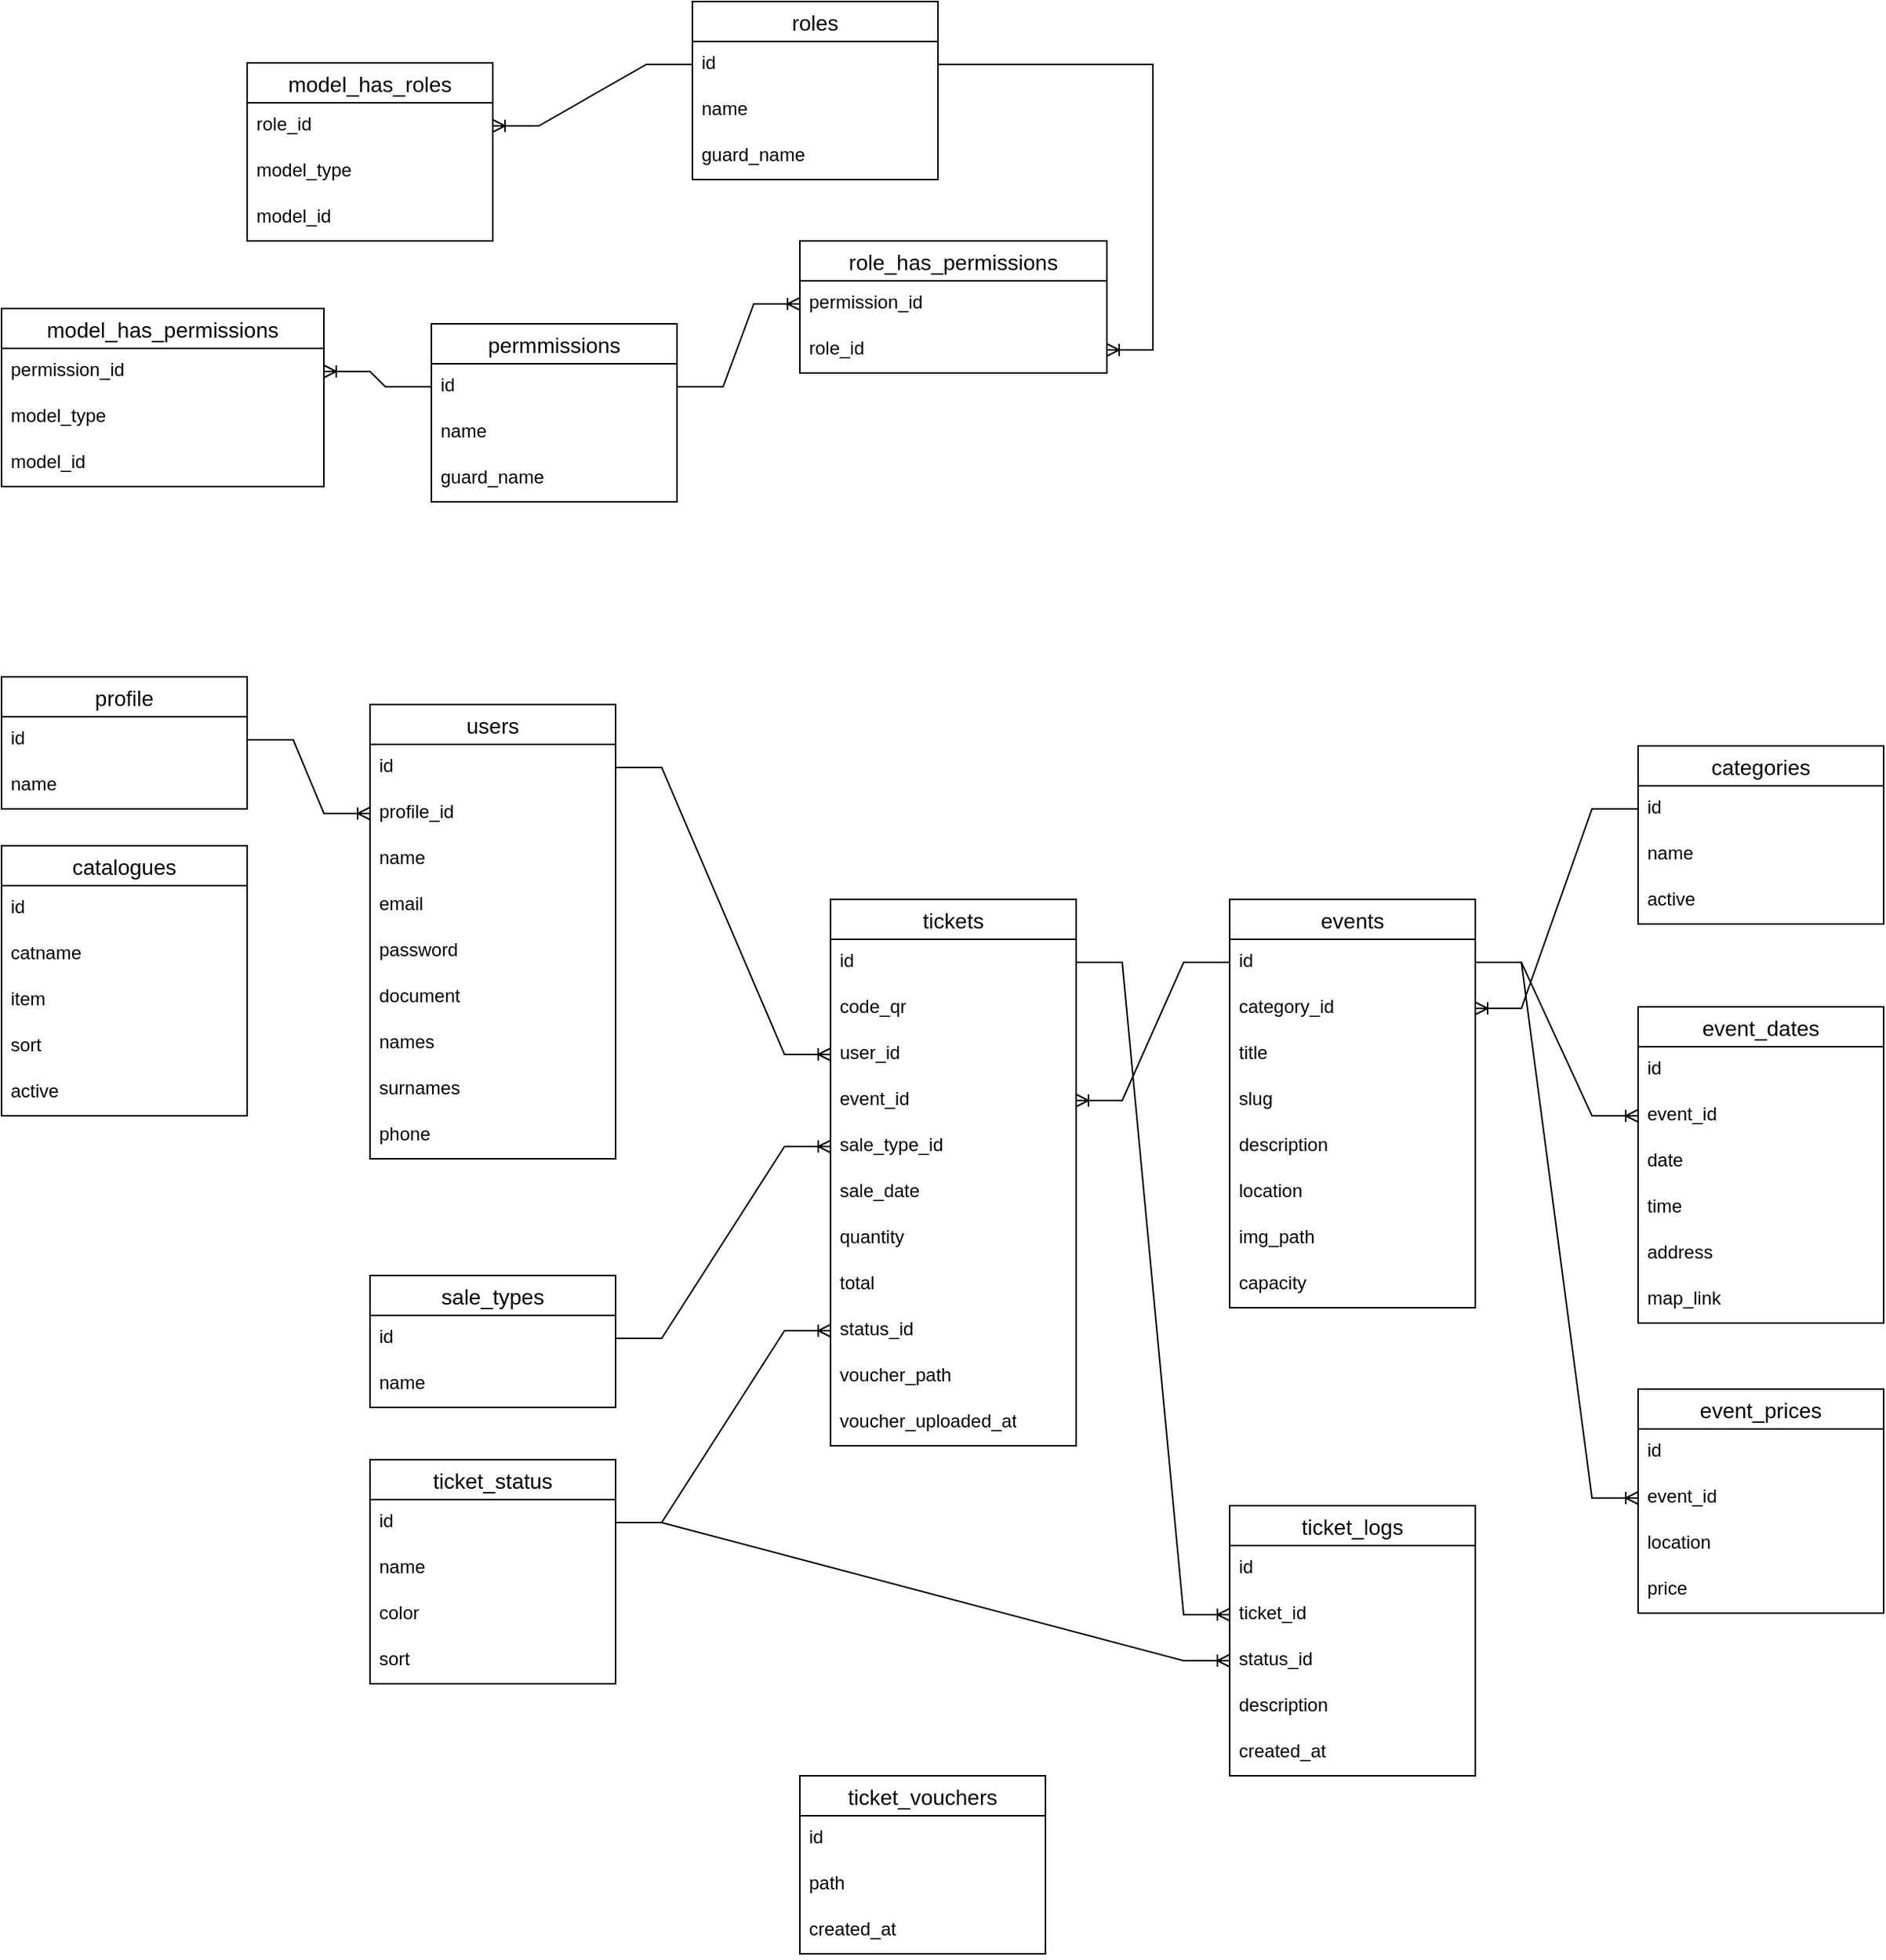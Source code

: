 <mxfile version="24.6.5" type="github">
  <diagram name="Página-1" id="-d7SD07cnn0HYnGidcAS">
    <mxGraphModel dx="2901" dy="1987" grid="1" gridSize="10" guides="1" tooltips="1" connect="1" arrows="1" fold="1" page="1" pageScale="1" pageWidth="827" pageHeight="1169" math="0" shadow="0">
      <root>
        <mxCell id="0" />
        <mxCell id="1" parent="0" />
        <mxCell id="H8ktE2AJCCBWgExRrxpA-14" value="users" style="swimlane;fontStyle=0;childLayout=stackLayout;horizontal=1;startSize=26;horizontalStack=0;resizeParent=1;resizeParentMax=0;resizeLast=0;collapsible=1;marginBottom=0;align=center;fontSize=14;" parent="1" vertex="1">
          <mxGeometry x="-560" y="38" width="160" height="296" as="geometry" />
        </mxCell>
        <mxCell id="H8ktE2AJCCBWgExRrxpA-15" value="id" style="text;strokeColor=none;fillColor=none;spacingLeft=4;spacingRight=4;overflow=hidden;rotatable=0;points=[[0,0.5],[1,0.5]];portConstraint=eastwest;fontSize=12;whiteSpace=wrap;html=1;" parent="H8ktE2AJCCBWgExRrxpA-14" vertex="1">
          <mxGeometry y="26" width="160" height="30" as="geometry" />
        </mxCell>
        <mxCell id="zKqckRXuRE4h2Hn4GKFf-29" value="profile_id" style="text;strokeColor=none;fillColor=none;spacingLeft=4;spacingRight=4;overflow=hidden;rotatable=0;points=[[0,0.5],[1,0.5]];portConstraint=eastwest;fontSize=12;whiteSpace=wrap;html=1;" vertex="1" parent="H8ktE2AJCCBWgExRrxpA-14">
          <mxGeometry y="56" width="160" height="30" as="geometry" />
        </mxCell>
        <mxCell id="H8ktE2AJCCBWgExRrxpA-16" value="name" style="text;strokeColor=none;fillColor=none;spacingLeft=4;spacingRight=4;overflow=hidden;rotatable=0;points=[[0,0.5],[1,0.5]];portConstraint=eastwest;fontSize=12;whiteSpace=wrap;html=1;" parent="H8ktE2AJCCBWgExRrxpA-14" vertex="1">
          <mxGeometry y="86" width="160" height="30" as="geometry" />
        </mxCell>
        <mxCell id="H8ktE2AJCCBWgExRrxpA-17" value="email" style="text;strokeColor=none;fillColor=none;spacingLeft=4;spacingRight=4;overflow=hidden;rotatable=0;points=[[0,0.5],[1,0.5]];portConstraint=eastwest;fontSize=12;whiteSpace=wrap;html=1;" parent="H8ktE2AJCCBWgExRrxpA-14" vertex="1">
          <mxGeometry y="116" width="160" height="30" as="geometry" />
        </mxCell>
        <mxCell id="zKqckRXuRE4h2Hn4GKFf-28" value="password" style="text;strokeColor=none;fillColor=none;spacingLeft=4;spacingRight=4;overflow=hidden;rotatable=0;points=[[0,0.5],[1,0.5]];portConstraint=eastwest;fontSize=12;whiteSpace=wrap;html=1;" vertex="1" parent="H8ktE2AJCCBWgExRrxpA-14">
          <mxGeometry y="146" width="160" height="30" as="geometry" />
        </mxCell>
        <mxCell id="zKqckRXuRE4h2Hn4GKFf-26" value="document" style="text;strokeColor=none;fillColor=none;spacingLeft=4;spacingRight=4;overflow=hidden;rotatable=0;points=[[0,0.5],[1,0.5]];portConstraint=eastwest;fontSize=12;whiteSpace=wrap;html=1;" vertex="1" parent="H8ktE2AJCCBWgExRrxpA-14">
          <mxGeometry y="176" width="160" height="30" as="geometry" />
        </mxCell>
        <mxCell id="zKqckRXuRE4h2Hn4GKFf-24" value="names" style="text;strokeColor=none;fillColor=none;spacingLeft=4;spacingRight=4;overflow=hidden;rotatable=0;points=[[0,0.5],[1,0.5]];portConstraint=eastwest;fontSize=12;whiteSpace=wrap;html=1;" vertex="1" parent="H8ktE2AJCCBWgExRrxpA-14">
          <mxGeometry y="206" width="160" height="30" as="geometry" />
        </mxCell>
        <mxCell id="zKqckRXuRE4h2Hn4GKFf-25" value="surnames" style="text;strokeColor=none;fillColor=none;spacingLeft=4;spacingRight=4;overflow=hidden;rotatable=0;points=[[0,0.5],[1,0.5]];portConstraint=eastwest;fontSize=12;whiteSpace=wrap;html=1;" vertex="1" parent="H8ktE2AJCCBWgExRrxpA-14">
          <mxGeometry y="236" width="160" height="30" as="geometry" />
        </mxCell>
        <mxCell id="zKqckRXuRE4h2Hn4GKFf-27" value="phone" style="text;strokeColor=none;fillColor=none;spacingLeft=4;spacingRight=4;overflow=hidden;rotatable=0;points=[[0,0.5],[1,0.5]];portConstraint=eastwest;fontSize=12;whiteSpace=wrap;html=1;" vertex="1" parent="H8ktE2AJCCBWgExRrxpA-14">
          <mxGeometry y="266" width="160" height="30" as="geometry" />
        </mxCell>
        <mxCell id="H8ktE2AJCCBWgExRrxpA-18" value="profile" style="swimlane;fontStyle=0;childLayout=stackLayout;horizontal=1;startSize=26;horizontalStack=0;resizeParent=1;resizeParentMax=0;resizeLast=0;collapsible=1;marginBottom=0;align=center;fontSize=14;" parent="1" vertex="1">
          <mxGeometry x="-800" y="20" width="160" height="86" as="geometry" />
        </mxCell>
        <mxCell id="H8ktE2AJCCBWgExRrxpA-19" value="id" style="text;strokeColor=none;fillColor=none;spacingLeft=4;spacingRight=4;overflow=hidden;rotatable=0;points=[[0,0.5],[1,0.5]];portConstraint=eastwest;fontSize=12;whiteSpace=wrap;html=1;" parent="H8ktE2AJCCBWgExRrxpA-18" vertex="1">
          <mxGeometry y="26" width="160" height="30" as="geometry" />
        </mxCell>
        <mxCell id="zKqckRXuRE4h2Hn4GKFf-4" value="name" style="text;strokeColor=none;fillColor=none;spacingLeft=4;spacingRight=4;overflow=hidden;rotatable=0;points=[[0,0.5],[1,0.5]];portConstraint=eastwest;fontSize=12;whiteSpace=wrap;html=1;" vertex="1" parent="H8ktE2AJCCBWgExRrxpA-18">
          <mxGeometry y="56" width="160" height="30" as="geometry" />
        </mxCell>
        <mxCell id="H8ktE2AJCCBWgExRrxpA-22" value="events" style="swimlane;fontStyle=0;childLayout=stackLayout;horizontal=1;startSize=26;horizontalStack=0;resizeParent=1;resizeParentMax=0;resizeLast=0;collapsible=1;marginBottom=0;align=center;fontSize=14;" parent="1" vertex="1">
          <mxGeometry y="165" width="160" height="266" as="geometry" />
        </mxCell>
        <mxCell id="H8ktE2AJCCBWgExRrxpA-23" value="id" style="text;strokeColor=none;fillColor=none;spacingLeft=4;spacingRight=4;overflow=hidden;rotatable=0;points=[[0,0.5],[1,0.5]];portConstraint=eastwest;fontSize=12;whiteSpace=wrap;html=1;" parent="H8ktE2AJCCBWgExRrxpA-22" vertex="1">
          <mxGeometry y="26" width="160" height="30" as="geometry" />
        </mxCell>
        <mxCell id="H8ktE2AJCCBWgExRrxpA-30" value="category_id" style="text;strokeColor=none;fillColor=none;spacingLeft=4;spacingRight=4;overflow=hidden;rotatable=0;points=[[0,0.5],[1,0.5]];portConstraint=eastwest;fontSize=12;whiteSpace=wrap;html=1;" parent="H8ktE2AJCCBWgExRrxpA-22" vertex="1">
          <mxGeometry y="56" width="160" height="30" as="geometry" />
        </mxCell>
        <mxCell id="H8ktE2AJCCBWgExRrxpA-24" value="title" style="text;strokeColor=none;fillColor=none;spacingLeft=4;spacingRight=4;overflow=hidden;rotatable=0;points=[[0,0.5],[1,0.5]];portConstraint=eastwest;fontSize=12;whiteSpace=wrap;html=1;" parent="H8ktE2AJCCBWgExRrxpA-22" vertex="1">
          <mxGeometry y="86" width="160" height="30" as="geometry" />
        </mxCell>
        <mxCell id="H8ktE2AJCCBWgExRrxpA-25" value="slug" style="text;strokeColor=none;fillColor=none;spacingLeft=4;spacingRight=4;overflow=hidden;rotatable=0;points=[[0,0.5],[1,0.5]];portConstraint=eastwest;fontSize=12;whiteSpace=wrap;html=1;" parent="H8ktE2AJCCBWgExRrxpA-22" vertex="1">
          <mxGeometry y="116" width="160" height="30" as="geometry" />
        </mxCell>
        <mxCell id="H8ktE2AJCCBWgExRrxpA-27" value="description" style="text;strokeColor=none;fillColor=none;spacingLeft=4;spacingRight=4;overflow=hidden;rotatable=0;points=[[0,0.5],[1,0.5]];portConstraint=eastwest;fontSize=12;whiteSpace=wrap;html=1;" parent="H8ktE2AJCCBWgExRrxpA-22" vertex="1">
          <mxGeometry y="146" width="160" height="30" as="geometry" />
        </mxCell>
        <mxCell id="H8ktE2AJCCBWgExRrxpA-26" value="location" style="text;strokeColor=none;fillColor=none;spacingLeft=4;spacingRight=4;overflow=hidden;rotatable=0;points=[[0,0.5],[1,0.5]];portConstraint=eastwest;fontSize=12;whiteSpace=wrap;html=1;" parent="H8ktE2AJCCBWgExRrxpA-22" vertex="1">
          <mxGeometry y="176" width="160" height="30" as="geometry" />
        </mxCell>
        <mxCell id="H8ktE2AJCCBWgExRrxpA-28" value="img_path" style="text;strokeColor=none;fillColor=none;spacingLeft=4;spacingRight=4;overflow=hidden;rotatable=0;points=[[0,0.5],[1,0.5]];portConstraint=eastwest;fontSize=12;whiteSpace=wrap;html=1;" parent="H8ktE2AJCCBWgExRrxpA-22" vertex="1">
          <mxGeometry y="206" width="160" height="30" as="geometry" />
        </mxCell>
        <mxCell id="H8ktE2AJCCBWgExRrxpA-39" value="capacity" style="text;strokeColor=none;fillColor=none;spacingLeft=4;spacingRight=4;overflow=hidden;rotatable=0;points=[[0,0.5],[1,0.5]];portConstraint=eastwest;fontSize=12;whiteSpace=wrap;html=1;" parent="H8ktE2AJCCBWgExRrxpA-22" vertex="1">
          <mxGeometry y="236" width="160" height="30" as="geometry" />
        </mxCell>
        <mxCell id="H8ktE2AJCCBWgExRrxpA-31" value="tickets" style="swimlane;fontStyle=0;childLayout=stackLayout;horizontal=1;startSize=26;horizontalStack=0;resizeParent=1;resizeParentMax=0;resizeLast=0;collapsible=1;marginBottom=0;align=center;fontSize=14;" parent="1" vertex="1">
          <mxGeometry x="-260" y="165" width="160" height="356" as="geometry" />
        </mxCell>
        <mxCell id="H8ktE2AJCCBWgExRrxpA-32" value="id" style="text;strokeColor=none;fillColor=none;spacingLeft=4;spacingRight=4;overflow=hidden;rotatable=0;points=[[0,0.5],[1,0.5]];portConstraint=eastwest;fontSize=12;whiteSpace=wrap;html=1;" parent="H8ktE2AJCCBWgExRrxpA-31" vertex="1">
          <mxGeometry y="26" width="160" height="30" as="geometry" />
        </mxCell>
        <mxCell id="zKqckRXuRE4h2Hn4GKFf-15" value="code_qr" style="text;strokeColor=none;fillColor=none;spacingLeft=4;spacingRight=4;overflow=hidden;rotatable=0;points=[[0,0.5],[1,0.5]];portConstraint=eastwest;fontSize=12;whiteSpace=wrap;html=1;" vertex="1" parent="H8ktE2AJCCBWgExRrxpA-31">
          <mxGeometry y="56" width="160" height="30" as="geometry" />
        </mxCell>
        <mxCell id="H8ktE2AJCCBWgExRrxpA-33" value="user_id" style="text;strokeColor=none;fillColor=none;spacingLeft=4;spacingRight=4;overflow=hidden;rotatable=0;points=[[0,0.5],[1,0.5]];portConstraint=eastwest;fontSize=12;whiteSpace=wrap;html=1;" parent="H8ktE2AJCCBWgExRrxpA-31" vertex="1">
          <mxGeometry y="86" width="160" height="30" as="geometry" />
        </mxCell>
        <mxCell id="H8ktE2AJCCBWgExRrxpA-34" value="event_id" style="text;strokeColor=none;fillColor=none;spacingLeft=4;spacingRight=4;overflow=hidden;rotatable=0;points=[[0,0.5],[1,0.5]];portConstraint=eastwest;fontSize=12;whiteSpace=wrap;html=1;" parent="H8ktE2AJCCBWgExRrxpA-31" vertex="1">
          <mxGeometry y="116" width="160" height="30" as="geometry" />
        </mxCell>
        <mxCell id="zKqckRXuRE4h2Hn4GKFf-10" value="sale_type_id" style="text;strokeColor=none;fillColor=none;spacingLeft=4;spacingRight=4;overflow=hidden;rotatable=0;points=[[0,0.5],[1,0.5]];portConstraint=eastwest;fontSize=12;whiteSpace=wrap;html=1;" vertex="1" parent="H8ktE2AJCCBWgExRrxpA-31">
          <mxGeometry y="146" width="160" height="30" as="geometry" />
        </mxCell>
        <mxCell id="zKqckRXuRE4h2Hn4GKFf-12" value="sale_date" style="text;strokeColor=none;fillColor=none;spacingLeft=4;spacingRight=4;overflow=hidden;rotatable=0;points=[[0,0.5],[1,0.5]];portConstraint=eastwest;fontSize=12;whiteSpace=wrap;html=1;" vertex="1" parent="H8ktE2AJCCBWgExRrxpA-31">
          <mxGeometry y="176" width="160" height="30" as="geometry" />
        </mxCell>
        <mxCell id="zKqckRXuRE4h2Hn4GKFf-14" value="quantity" style="text;strokeColor=none;fillColor=none;spacingLeft=4;spacingRight=4;overflow=hidden;rotatable=0;points=[[0,0.5],[1,0.5]];portConstraint=eastwest;fontSize=12;whiteSpace=wrap;html=1;" vertex="1" parent="H8ktE2AJCCBWgExRrxpA-31">
          <mxGeometry y="206" width="160" height="30" as="geometry" />
        </mxCell>
        <mxCell id="zKqckRXuRE4h2Hn4GKFf-13" value="total" style="text;strokeColor=none;fillColor=none;spacingLeft=4;spacingRight=4;overflow=hidden;rotatable=0;points=[[0,0.5],[1,0.5]];portConstraint=eastwest;fontSize=12;whiteSpace=wrap;html=1;" vertex="1" parent="H8ktE2AJCCBWgExRrxpA-31">
          <mxGeometry y="236" width="160" height="30" as="geometry" />
        </mxCell>
        <mxCell id="zKqckRXuRE4h2Hn4GKFf-21" value="status_id" style="text;strokeColor=none;fillColor=none;spacingLeft=4;spacingRight=4;overflow=hidden;rotatable=0;points=[[0,0.5],[1,0.5]];portConstraint=eastwest;fontSize=12;whiteSpace=wrap;html=1;" vertex="1" parent="H8ktE2AJCCBWgExRrxpA-31">
          <mxGeometry y="266" width="160" height="30" as="geometry" />
        </mxCell>
        <mxCell id="zKqckRXuRE4h2Hn4GKFf-31" value="voucher_path" style="text;strokeColor=none;fillColor=none;spacingLeft=4;spacingRight=4;overflow=hidden;rotatable=0;points=[[0,0.5],[1,0.5]];portConstraint=eastwest;fontSize=12;whiteSpace=wrap;html=1;" vertex="1" parent="H8ktE2AJCCBWgExRrxpA-31">
          <mxGeometry y="296" width="160" height="30" as="geometry" />
        </mxCell>
        <mxCell id="zKqckRXuRE4h2Hn4GKFf-40" value="voucher_uploaded_at" style="text;strokeColor=none;fillColor=none;spacingLeft=4;spacingRight=4;overflow=hidden;rotatable=0;points=[[0,0.5],[1,0.5]];portConstraint=eastwest;fontSize=12;whiteSpace=wrap;html=1;" vertex="1" parent="H8ktE2AJCCBWgExRrxpA-31">
          <mxGeometry y="326" width="160" height="30" as="geometry" />
        </mxCell>
        <mxCell id="H8ktE2AJCCBWgExRrxpA-35" value="categories" style="swimlane;fontStyle=0;childLayout=stackLayout;horizontal=1;startSize=26;horizontalStack=0;resizeParent=1;resizeParentMax=0;resizeLast=0;collapsible=1;marginBottom=0;align=center;fontSize=14;" parent="1" vertex="1">
          <mxGeometry x="266" y="65" width="160" height="116" as="geometry" />
        </mxCell>
        <mxCell id="H8ktE2AJCCBWgExRrxpA-36" value="id" style="text;strokeColor=none;fillColor=none;spacingLeft=4;spacingRight=4;overflow=hidden;rotatable=0;points=[[0,0.5],[1,0.5]];portConstraint=eastwest;fontSize=12;whiteSpace=wrap;html=1;" parent="H8ktE2AJCCBWgExRrxpA-35" vertex="1">
          <mxGeometry y="26" width="160" height="30" as="geometry" />
        </mxCell>
        <mxCell id="H8ktE2AJCCBWgExRrxpA-37" value="name" style="text;strokeColor=none;fillColor=none;spacingLeft=4;spacingRight=4;overflow=hidden;rotatable=0;points=[[0,0.5],[1,0.5]];portConstraint=eastwest;fontSize=12;whiteSpace=wrap;html=1;" parent="H8ktE2AJCCBWgExRrxpA-35" vertex="1">
          <mxGeometry y="56" width="160" height="30" as="geometry" />
        </mxCell>
        <mxCell id="H8ktE2AJCCBWgExRrxpA-38" value="active" style="text;strokeColor=none;fillColor=none;spacingLeft=4;spacingRight=4;overflow=hidden;rotatable=0;points=[[0,0.5],[1,0.5]];portConstraint=eastwest;fontSize=12;whiteSpace=wrap;html=1;" parent="H8ktE2AJCCBWgExRrxpA-35" vertex="1">
          <mxGeometry y="86" width="160" height="30" as="geometry" />
        </mxCell>
        <mxCell id="H8ktE2AJCCBWgExRrxpA-40" value="event_dates" style="swimlane;fontStyle=0;childLayout=stackLayout;horizontal=1;startSize=26;horizontalStack=0;resizeParent=1;resizeParentMax=0;resizeLast=0;collapsible=1;marginBottom=0;align=center;fontSize=14;" parent="1" vertex="1">
          <mxGeometry x="266" y="235" width="160" height="206" as="geometry" />
        </mxCell>
        <mxCell id="H8ktE2AJCCBWgExRrxpA-41" value="id" style="text;strokeColor=none;fillColor=none;spacingLeft=4;spacingRight=4;overflow=hidden;rotatable=0;points=[[0,0.5],[1,0.5]];portConstraint=eastwest;fontSize=12;whiteSpace=wrap;html=1;" parent="H8ktE2AJCCBWgExRrxpA-40" vertex="1">
          <mxGeometry y="26" width="160" height="30" as="geometry" />
        </mxCell>
        <mxCell id="H8ktE2AJCCBWgExRrxpA-44" value="event_id" style="text;strokeColor=none;fillColor=none;spacingLeft=4;spacingRight=4;overflow=hidden;rotatable=0;points=[[0,0.5],[1,0.5]];portConstraint=eastwest;fontSize=12;whiteSpace=wrap;html=1;" parent="H8ktE2AJCCBWgExRrxpA-40" vertex="1">
          <mxGeometry y="56" width="160" height="30" as="geometry" />
        </mxCell>
        <mxCell id="H8ktE2AJCCBWgExRrxpA-42" value="date" style="text;strokeColor=none;fillColor=none;spacingLeft=4;spacingRight=4;overflow=hidden;rotatable=0;points=[[0,0.5],[1,0.5]];portConstraint=eastwest;fontSize=12;whiteSpace=wrap;html=1;" parent="H8ktE2AJCCBWgExRrxpA-40" vertex="1">
          <mxGeometry y="86" width="160" height="30" as="geometry" />
        </mxCell>
        <mxCell id="H8ktE2AJCCBWgExRrxpA-46" value="time" style="text;strokeColor=none;fillColor=none;spacingLeft=4;spacingRight=4;overflow=hidden;rotatable=0;points=[[0,0.5],[1,0.5]];portConstraint=eastwest;fontSize=12;whiteSpace=wrap;html=1;" parent="H8ktE2AJCCBWgExRrxpA-40" vertex="1">
          <mxGeometry y="116" width="160" height="30" as="geometry" />
        </mxCell>
        <mxCell id="H8ktE2AJCCBWgExRrxpA-43" value="address" style="text;strokeColor=none;fillColor=none;spacingLeft=4;spacingRight=4;overflow=hidden;rotatable=0;points=[[0,0.5],[1,0.5]];portConstraint=eastwest;fontSize=12;whiteSpace=wrap;html=1;" parent="H8ktE2AJCCBWgExRrxpA-40" vertex="1">
          <mxGeometry y="146" width="160" height="30" as="geometry" />
        </mxCell>
        <mxCell id="H8ktE2AJCCBWgExRrxpA-47" value="map_link" style="text;strokeColor=none;fillColor=none;spacingLeft=4;spacingRight=4;overflow=hidden;rotatable=0;points=[[0,0.5],[1,0.5]];portConstraint=eastwest;fontSize=12;whiteSpace=wrap;html=1;" parent="H8ktE2AJCCBWgExRrxpA-40" vertex="1">
          <mxGeometry y="176" width="160" height="30" as="geometry" />
        </mxCell>
        <mxCell id="H8ktE2AJCCBWgExRrxpA-45" value="" style="edgeStyle=entityRelationEdgeStyle;fontSize=12;html=1;endArrow=ERoneToMany;rounded=0;" parent="1" source="H8ktE2AJCCBWgExRrxpA-23" target="H8ktE2AJCCBWgExRrxpA-44" edge="1">
          <mxGeometry width="100" height="100" relative="1" as="geometry">
            <mxPoint x="76" y="495" as="sourcePoint" />
            <mxPoint x="176" y="395" as="targetPoint" />
          </mxGeometry>
        </mxCell>
        <mxCell id="H8ktE2AJCCBWgExRrxpA-49" value="" style="edgeStyle=entityRelationEdgeStyle;fontSize=12;html=1;endArrow=ERoneToMany;rounded=0;" parent="1" source="H8ktE2AJCCBWgExRrxpA-36" target="H8ktE2AJCCBWgExRrxpA-30" edge="1">
          <mxGeometry width="100" height="100" relative="1" as="geometry">
            <mxPoint x="76" y="495" as="sourcePoint" />
            <mxPoint x="176" y="395" as="targetPoint" />
          </mxGeometry>
        </mxCell>
        <mxCell id="H8ktE2AJCCBWgExRrxpA-50" value="event_prices" style="swimlane;fontStyle=0;childLayout=stackLayout;horizontal=1;startSize=26;horizontalStack=0;resizeParent=1;resizeParentMax=0;resizeLast=0;collapsible=1;marginBottom=0;align=center;fontSize=14;" parent="1" vertex="1">
          <mxGeometry x="266" y="484" width="160" height="146" as="geometry" />
        </mxCell>
        <mxCell id="H8ktE2AJCCBWgExRrxpA-51" value="id" style="text;strokeColor=none;fillColor=none;spacingLeft=4;spacingRight=4;overflow=hidden;rotatable=0;points=[[0,0.5],[1,0.5]];portConstraint=eastwest;fontSize=12;whiteSpace=wrap;html=1;" parent="H8ktE2AJCCBWgExRrxpA-50" vertex="1">
          <mxGeometry y="26" width="160" height="30" as="geometry" />
        </mxCell>
        <mxCell id="H8ktE2AJCCBWgExRrxpA-52" value="event_id" style="text;strokeColor=none;fillColor=none;spacingLeft=4;spacingRight=4;overflow=hidden;rotatable=0;points=[[0,0.5],[1,0.5]];portConstraint=eastwest;fontSize=12;whiteSpace=wrap;html=1;" parent="H8ktE2AJCCBWgExRrxpA-50" vertex="1">
          <mxGeometry y="56" width="160" height="30" as="geometry" />
        </mxCell>
        <mxCell id="H8ktE2AJCCBWgExRrxpA-53" value="location" style="text;strokeColor=none;fillColor=none;spacingLeft=4;spacingRight=4;overflow=hidden;rotatable=0;points=[[0,0.5],[1,0.5]];portConstraint=eastwest;fontSize=12;whiteSpace=wrap;html=1;" parent="H8ktE2AJCCBWgExRrxpA-50" vertex="1">
          <mxGeometry y="86" width="160" height="30" as="geometry" />
        </mxCell>
        <mxCell id="H8ktE2AJCCBWgExRrxpA-54" value="price" style="text;strokeColor=none;fillColor=none;spacingLeft=4;spacingRight=4;overflow=hidden;rotatable=0;points=[[0,0.5],[1,0.5]];portConstraint=eastwest;fontSize=12;whiteSpace=wrap;html=1;" parent="H8ktE2AJCCBWgExRrxpA-50" vertex="1">
          <mxGeometry y="116" width="160" height="30" as="geometry" />
        </mxCell>
        <mxCell id="H8ktE2AJCCBWgExRrxpA-55" value="" style="edgeStyle=entityRelationEdgeStyle;fontSize=12;html=1;endArrow=ERoneToMany;rounded=0;" parent="1" source="H8ktE2AJCCBWgExRrxpA-23" target="H8ktE2AJCCBWgExRrxpA-52" edge="1">
          <mxGeometry width="100" height="100" relative="1" as="geometry">
            <mxPoint x="76" y="495" as="sourcePoint" />
            <mxPoint x="176" y="395" as="targetPoint" />
          </mxGeometry>
        </mxCell>
        <mxCell id="0xifKR_otHmbRk7-KrNj-1" value="catalogues" style="swimlane;fontStyle=0;childLayout=stackLayout;horizontal=1;startSize=26;horizontalStack=0;resizeParent=1;resizeParentMax=0;resizeLast=0;collapsible=1;marginBottom=0;align=center;fontSize=14;" parent="1" vertex="1">
          <mxGeometry x="-800" y="130" width="160" height="176" as="geometry" />
        </mxCell>
        <mxCell id="0xifKR_otHmbRk7-KrNj-2" value="id" style="text;strokeColor=none;fillColor=none;spacingLeft=4;spacingRight=4;overflow=hidden;rotatable=0;points=[[0,0.5],[1,0.5]];portConstraint=eastwest;fontSize=12;whiteSpace=wrap;html=1;" parent="0xifKR_otHmbRk7-KrNj-1" vertex="1">
          <mxGeometry y="26" width="160" height="30" as="geometry" />
        </mxCell>
        <mxCell id="0xifKR_otHmbRk7-KrNj-3" value="catname" style="text;strokeColor=none;fillColor=none;spacingLeft=4;spacingRight=4;overflow=hidden;rotatable=0;points=[[0,0.5],[1,0.5]];portConstraint=eastwest;fontSize=12;whiteSpace=wrap;html=1;" parent="0xifKR_otHmbRk7-KrNj-1" vertex="1">
          <mxGeometry y="56" width="160" height="30" as="geometry" />
        </mxCell>
        <mxCell id="0xifKR_otHmbRk7-KrNj-4" value="item" style="text;strokeColor=none;fillColor=none;spacingLeft=4;spacingRight=4;overflow=hidden;rotatable=0;points=[[0,0.5],[1,0.5]];portConstraint=eastwest;fontSize=12;whiteSpace=wrap;html=1;" parent="0xifKR_otHmbRk7-KrNj-1" vertex="1">
          <mxGeometry y="86" width="160" height="30" as="geometry" />
        </mxCell>
        <mxCell id="0xifKR_otHmbRk7-KrNj-6" value="sort" style="text;strokeColor=none;fillColor=none;spacingLeft=4;spacingRight=4;overflow=hidden;rotatable=0;points=[[0,0.5],[1,0.5]];portConstraint=eastwest;fontSize=12;whiteSpace=wrap;html=1;" parent="0xifKR_otHmbRk7-KrNj-1" vertex="1">
          <mxGeometry y="116" width="160" height="30" as="geometry" />
        </mxCell>
        <mxCell id="0xifKR_otHmbRk7-KrNj-7" value="active" style="text;strokeColor=none;fillColor=none;spacingLeft=4;spacingRight=4;overflow=hidden;rotatable=0;points=[[0,0.5],[1,0.5]];portConstraint=eastwest;fontSize=12;whiteSpace=wrap;html=1;" parent="0xifKR_otHmbRk7-KrNj-1" vertex="1">
          <mxGeometry y="146" width="160" height="30" as="geometry" />
        </mxCell>
        <mxCell id="zKqckRXuRE4h2Hn4GKFf-1" value="" style="edgeStyle=entityRelationEdgeStyle;fontSize=12;html=1;endArrow=ERoneToMany;rounded=0;entryX=1;entryY=0.5;entryDx=0;entryDy=0;" edge="1" parent="1" source="H8ktE2AJCCBWgExRrxpA-23" target="H8ktE2AJCCBWgExRrxpA-34">
          <mxGeometry width="100" height="100" relative="1" as="geometry">
            <mxPoint x="50" y="416" as="sourcePoint" />
            <mxPoint x="80" y="320" as="targetPoint" />
            <Array as="points">
              <mxPoint x="-180" y="456" />
            </Array>
          </mxGeometry>
        </mxCell>
        <mxCell id="zKqckRXuRE4h2Hn4GKFf-2" value="" style="edgeStyle=entityRelationEdgeStyle;fontSize=12;html=1;endArrow=ERoneToMany;rounded=0;" edge="1" parent="1" source="H8ktE2AJCCBWgExRrxpA-15" target="H8ktE2AJCCBWgExRrxpA-33">
          <mxGeometry width="100" height="100" relative="1" as="geometry">
            <mxPoint x="-380" y="516" as="sourcePoint" />
            <mxPoint x="-280" y="416" as="targetPoint" />
          </mxGeometry>
        </mxCell>
        <mxCell id="zKqckRXuRE4h2Hn4GKFf-6" value="sale_types" style="swimlane;fontStyle=0;childLayout=stackLayout;horizontal=1;startSize=26;horizontalStack=0;resizeParent=1;resizeParentMax=0;resizeLast=0;collapsible=1;marginBottom=0;align=center;fontSize=14;" vertex="1" parent="1">
          <mxGeometry x="-560" y="410" width="160" height="86" as="geometry" />
        </mxCell>
        <mxCell id="zKqckRXuRE4h2Hn4GKFf-7" value="id" style="text;strokeColor=none;fillColor=none;spacingLeft=4;spacingRight=4;overflow=hidden;rotatable=0;points=[[0,0.5],[1,0.5]];portConstraint=eastwest;fontSize=12;whiteSpace=wrap;html=1;" vertex="1" parent="zKqckRXuRE4h2Hn4GKFf-6">
          <mxGeometry y="26" width="160" height="30" as="geometry" />
        </mxCell>
        <mxCell id="zKqckRXuRE4h2Hn4GKFf-8" value="name" style="text;strokeColor=none;fillColor=none;spacingLeft=4;spacingRight=4;overflow=hidden;rotatable=0;points=[[0,0.5],[1,0.5]];portConstraint=eastwest;fontSize=12;whiteSpace=wrap;html=1;" vertex="1" parent="zKqckRXuRE4h2Hn4GKFf-6">
          <mxGeometry y="56" width="160" height="30" as="geometry" />
        </mxCell>
        <mxCell id="zKqckRXuRE4h2Hn4GKFf-16" value="ticket_status" style="swimlane;fontStyle=0;childLayout=stackLayout;horizontal=1;startSize=26;horizontalStack=0;resizeParent=1;resizeParentMax=0;resizeLast=0;collapsible=1;marginBottom=0;align=center;fontSize=14;" vertex="1" parent="1">
          <mxGeometry x="-560" y="530" width="160" height="146" as="geometry" />
        </mxCell>
        <mxCell id="zKqckRXuRE4h2Hn4GKFf-17" value="id" style="text;strokeColor=none;fillColor=none;spacingLeft=4;spacingRight=4;overflow=hidden;rotatable=0;points=[[0,0.5],[1,0.5]];portConstraint=eastwest;fontSize=12;whiteSpace=wrap;html=1;" vertex="1" parent="zKqckRXuRE4h2Hn4GKFf-16">
          <mxGeometry y="26" width="160" height="30" as="geometry" />
        </mxCell>
        <mxCell id="zKqckRXuRE4h2Hn4GKFf-18" value="name" style="text;strokeColor=none;fillColor=none;spacingLeft=4;spacingRight=4;overflow=hidden;rotatable=0;points=[[0,0.5],[1,0.5]];portConstraint=eastwest;fontSize=12;whiteSpace=wrap;html=1;" vertex="1" parent="zKqckRXuRE4h2Hn4GKFf-16">
          <mxGeometry y="56" width="160" height="30" as="geometry" />
        </mxCell>
        <mxCell id="zKqckRXuRE4h2Hn4GKFf-22" value="color" style="text;strokeColor=none;fillColor=none;spacingLeft=4;spacingRight=4;overflow=hidden;rotatable=0;points=[[0,0.5],[1,0.5]];portConstraint=eastwest;fontSize=12;whiteSpace=wrap;html=1;" vertex="1" parent="zKqckRXuRE4h2Hn4GKFf-16">
          <mxGeometry y="86" width="160" height="30" as="geometry" />
        </mxCell>
        <mxCell id="zKqckRXuRE4h2Hn4GKFf-19" value="sort" style="text;strokeColor=none;fillColor=none;spacingLeft=4;spacingRight=4;overflow=hidden;rotatable=0;points=[[0,0.5],[1,0.5]];portConstraint=eastwest;fontSize=12;whiteSpace=wrap;html=1;" vertex="1" parent="zKqckRXuRE4h2Hn4GKFf-16">
          <mxGeometry y="116" width="160" height="30" as="geometry" />
        </mxCell>
        <mxCell id="zKqckRXuRE4h2Hn4GKFf-20" value="" style="edgeStyle=entityRelationEdgeStyle;fontSize=12;html=1;endArrow=ERoneToMany;rounded=0;" edge="1" parent="1" source="zKqckRXuRE4h2Hn4GKFf-17" target="zKqckRXuRE4h2Hn4GKFf-21">
          <mxGeometry width="100" height="100" relative="1" as="geometry">
            <mxPoint x="-50" y="360" as="sourcePoint" />
            <mxPoint x="-20" y="270" as="targetPoint" />
          </mxGeometry>
        </mxCell>
        <mxCell id="zKqckRXuRE4h2Hn4GKFf-23" value="" style="edgeStyle=entityRelationEdgeStyle;fontSize=12;html=1;endArrow=ERoneToMany;rounded=0;" edge="1" parent="1" source="zKqckRXuRE4h2Hn4GKFf-7" target="zKqckRXuRE4h2Hn4GKFf-10">
          <mxGeometry width="100" height="100" relative="1" as="geometry">
            <mxPoint x="-140" y="430" as="sourcePoint" />
            <mxPoint x="-40" y="330" as="targetPoint" />
          </mxGeometry>
        </mxCell>
        <mxCell id="zKqckRXuRE4h2Hn4GKFf-30" value="" style="edgeStyle=entityRelationEdgeStyle;fontSize=12;html=1;endArrow=ERoneToMany;rounded=0;" edge="1" parent="1" source="H8ktE2AJCCBWgExRrxpA-19" target="zKqckRXuRE4h2Hn4GKFf-29">
          <mxGeometry width="100" height="100" relative="1" as="geometry">
            <mxPoint x="-670" y="240" as="sourcePoint" />
            <mxPoint x="-40" y="130" as="targetPoint" />
          </mxGeometry>
        </mxCell>
        <mxCell id="zKqckRXuRE4h2Hn4GKFf-32" value="ticket_logs" style="swimlane;fontStyle=0;childLayout=stackLayout;horizontal=1;startSize=26;horizontalStack=0;resizeParent=1;resizeParentMax=0;resizeLast=0;collapsible=1;marginBottom=0;align=center;fontSize=14;" vertex="1" parent="1">
          <mxGeometry y="560" width="160" height="176" as="geometry" />
        </mxCell>
        <mxCell id="zKqckRXuRE4h2Hn4GKFf-33" value="id" style="text;strokeColor=none;fillColor=none;spacingLeft=4;spacingRight=4;overflow=hidden;rotatable=0;points=[[0,0.5],[1,0.5]];portConstraint=eastwest;fontSize=12;whiteSpace=wrap;html=1;" vertex="1" parent="zKqckRXuRE4h2Hn4GKFf-32">
          <mxGeometry y="26" width="160" height="30" as="geometry" />
        </mxCell>
        <mxCell id="zKqckRXuRE4h2Hn4GKFf-34" value="ticket_id" style="text;strokeColor=none;fillColor=none;spacingLeft=4;spacingRight=4;overflow=hidden;rotatable=0;points=[[0,0.5],[1,0.5]];portConstraint=eastwest;fontSize=12;whiteSpace=wrap;html=1;" vertex="1" parent="zKqckRXuRE4h2Hn4GKFf-32">
          <mxGeometry y="56" width="160" height="30" as="geometry" />
        </mxCell>
        <mxCell id="zKqckRXuRE4h2Hn4GKFf-35" value="status_id" style="text;strokeColor=none;fillColor=none;spacingLeft=4;spacingRight=4;overflow=hidden;rotatable=0;points=[[0,0.5],[1,0.5]];portConstraint=eastwest;fontSize=12;whiteSpace=wrap;html=1;" vertex="1" parent="zKqckRXuRE4h2Hn4GKFf-32">
          <mxGeometry y="86" width="160" height="30" as="geometry" />
        </mxCell>
        <mxCell id="zKqckRXuRE4h2Hn4GKFf-36" value="description" style="text;strokeColor=none;fillColor=none;spacingLeft=4;spacingRight=4;overflow=hidden;rotatable=0;points=[[0,0.5],[1,0.5]];portConstraint=eastwest;fontSize=12;whiteSpace=wrap;html=1;" vertex="1" parent="zKqckRXuRE4h2Hn4GKFf-32">
          <mxGeometry y="116" width="160" height="30" as="geometry" />
        </mxCell>
        <mxCell id="zKqckRXuRE4h2Hn4GKFf-39" value="created_at" style="text;strokeColor=none;fillColor=none;spacingLeft=4;spacingRight=4;overflow=hidden;rotatable=0;points=[[0,0.5],[1,0.5]];portConstraint=eastwest;fontSize=12;whiteSpace=wrap;html=1;" vertex="1" parent="zKqckRXuRE4h2Hn4GKFf-32">
          <mxGeometry y="146" width="160" height="30" as="geometry" />
        </mxCell>
        <mxCell id="zKqckRXuRE4h2Hn4GKFf-37" value="" style="edgeStyle=entityRelationEdgeStyle;fontSize=12;html=1;endArrow=ERoneToMany;rounded=0;" edge="1" parent="1" source="H8ktE2AJCCBWgExRrxpA-32" target="zKqckRXuRE4h2Hn4GKFf-34">
          <mxGeometry width="100" height="100" relative="1" as="geometry">
            <mxPoint x="-160" y="653" as="sourcePoint" />
            <mxPoint x="-60" y="553" as="targetPoint" />
          </mxGeometry>
        </mxCell>
        <mxCell id="zKqckRXuRE4h2Hn4GKFf-38" value="" style="edgeStyle=entityRelationEdgeStyle;fontSize=12;html=1;endArrow=ERoneToMany;rounded=0;" edge="1" parent="1" source="zKqckRXuRE4h2Hn4GKFf-17" target="zKqckRXuRE4h2Hn4GKFf-35">
          <mxGeometry width="100" height="100" relative="1" as="geometry">
            <mxPoint x="-290" y="650" as="sourcePoint" />
            <mxPoint x="-190" y="550" as="targetPoint" />
          </mxGeometry>
        </mxCell>
        <mxCell id="zKqckRXuRE4h2Hn4GKFf-41" value="ticket_vouchers" style="swimlane;fontStyle=0;childLayout=stackLayout;horizontal=1;startSize=26;horizontalStack=0;resizeParent=1;resizeParentMax=0;resizeLast=0;collapsible=1;marginBottom=0;align=center;fontSize=14;" vertex="1" parent="1">
          <mxGeometry x="-280" y="736" width="160" height="116" as="geometry" />
        </mxCell>
        <mxCell id="zKqckRXuRE4h2Hn4GKFf-42" value="id" style="text;strokeColor=none;fillColor=none;spacingLeft=4;spacingRight=4;overflow=hidden;rotatable=0;points=[[0,0.5],[1,0.5]];portConstraint=eastwest;fontSize=12;whiteSpace=wrap;html=1;" vertex="1" parent="zKqckRXuRE4h2Hn4GKFf-41">
          <mxGeometry y="26" width="160" height="30" as="geometry" />
        </mxCell>
        <mxCell id="zKqckRXuRE4h2Hn4GKFf-43" value="path" style="text;strokeColor=none;fillColor=none;spacingLeft=4;spacingRight=4;overflow=hidden;rotatable=0;points=[[0,0.5],[1,0.5]];portConstraint=eastwest;fontSize=12;whiteSpace=wrap;html=1;" vertex="1" parent="zKqckRXuRE4h2Hn4GKFf-41">
          <mxGeometry y="56" width="160" height="30" as="geometry" />
        </mxCell>
        <mxCell id="zKqckRXuRE4h2Hn4GKFf-44" value="created_at" style="text;strokeColor=none;fillColor=none;spacingLeft=4;spacingRight=4;overflow=hidden;rotatable=0;points=[[0,0.5],[1,0.5]];portConstraint=eastwest;fontSize=12;whiteSpace=wrap;html=1;" vertex="1" parent="zKqckRXuRE4h2Hn4GKFf-41">
          <mxGeometry y="86" width="160" height="30" as="geometry" />
        </mxCell>
        <mxCell id="zKqckRXuRE4h2Hn4GKFf-45" value="roles" style="swimlane;fontStyle=0;childLayout=stackLayout;horizontal=1;startSize=26;horizontalStack=0;resizeParent=1;resizeParentMax=0;resizeLast=0;collapsible=1;marginBottom=0;align=center;fontSize=14;" vertex="1" parent="1">
          <mxGeometry x="-350" y="-420" width="160" height="116" as="geometry" />
        </mxCell>
        <mxCell id="zKqckRXuRE4h2Hn4GKFf-46" value="id" style="text;strokeColor=none;fillColor=none;spacingLeft=4;spacingRight=4;overflow=hidden;rotatable=0;points=[[0,0.5],[1,0.5]];portConstraint=eastwest;fontSize=12;whiteSpace=wrap;html=1;" vertex="1" parent="zKqckRXuRE4h2Hn4GKFf-45">
          <mxGeometry y="26" width="160" height="30" as="geometry" />
        </mxCell>
        <mxCell id="zKqckRXuRE4h2Hn4GKFf-47" value="name" style="text;strokeColor=none;fillColor=none;spacingLeft=4;spacingRight=4;overflow=hidden;rotatable=0;points=[[0,0.5],[1,0.5]];portConstraint=eastwest;fontSize=12;whiteSpace=wrap;html=1;" vertex="1" parent="zKqckRXuRE4h2Hn4GKFf-45">
          <mxGeometry y="56" width="160" height="30" as="geometry" />
        </mxCell>
        <mxCell id="zKqckRXuRE4h2Hn4GKFf-48" value="guard_name" style="text;strokeColor=none;fillColor=none;spacingLeft=4;spacingRight=4;overflow=hidden;rotatable=0;points=[[0,0.5],[1,0.5]];portConstraint=eastwest;fontSize=12;whiteSpace=wrap;html=1;" vertex="1" parent="zKqckRXuRE4h2Hn4GKFf-45">
          <mxGeometry y="86" width="160" height="30" as="geometry" />
        </mxCell>
        <mxCell id="zKqckRXuRE4h2Hn4GKFf-49" value="role_has_permissions" style="swimlane;fontStyle=0;childLayout=stackLayout;horizontal=1;startSize=26;horizontalStack=0;resizeParent=1;resizeParentMax=0;resizeLast=0;collapsible=1;marginBottom=0;align=center;fontSize=14;" vertex="1" parent="1">
          <mxGeometry x="-280" y="-264" width="200" height="86" as="geometry" />
        </mxCell>
        <mxCell id="zKqckRXuRE4h2Hn4GKFf-50" value="permission_id" style="text;strokeColor=none;fillColor=none;spacingLeft=4;spacingRight=4;overflow=hidden;rotatable=0;points=[[0,0.5],[1,0.5]];portConstraint=eastwest;fontSize=12;whiteSpace=wrap;html=1;" vertex="1" parent="zKqckRXuRE4h2Hn4GKFf-49">
          <mxGeometry y="26" width="200" height="30" as="geometry" />
        </mxCell>
        <mxCell id="zKqckRXuRE4h2Hn4GKFf-51" value="role_id" style="text;strokeColor=none;fillColor=none;spacingLeft=4;spacingRight=4;overflow=hidden;rotatable=0;points=[[0,0.5],[1,0.5]];portConstraint=eastwest;fontSize=12;whiteSpace=wrap;html=1;" vertex="1" parent="zKqckRXuRE4h2Hn4GKFf-49">
          <mxGeometry y="56" width="200" height="30" as="geometry" />
        </mxCell>
        <mxCell id="zKqckRXuRE4h2Hn4GKFf-53" value="model_has_roles" style="swimlane;fontStyle=0;childLayout=stackLayout;horizontal=1;startSize=26;horizontalStack=0;resizeParent=1;resizeParentMax=0;resizeLast=0;collapsible=1;marginBottom=0;align=center;fontSize=14;" vertex="1" parent="1">
          <mxGeometry x="-640" y="-380" width="160" height="116" as="geometry" />
        </mxCell>
        <mxCell id="zKqckRXuRE4h2Hn4GKFf-54" value="role_id" style="text;strokeColor=none;fillColor=none;spacingLeft=4;spacingRight=4;overflow=hidden;rotatable=0;points=[[0,0.5],[1,0.5]];portConstraint=eastwest;fontSize=12;whiteSpace=wrap;html=1;" vertex="1" parent="zKqckRXuRE4h2Hn4GKFf-53">
          <mxGeometry y="26" width="160" height="30" as="geometry" />
        </mxCell>
        <mxCell id="zKqckRXuRE4h2Hn4GKFf-55" value="model_type" style="text;strokeColor=none;fillColor=none;spacingLeft=4;spacingRight=4;overflow=hidden;rotatable=0;points=[[0,0.5],[1,0.5]];portConstraint=eastwest;fontSize=12;whiteSpace=wrap;html=1;" vertex="1" parent="zKqckRXuRE4h2Hn4GKFf-53">
          <mxGeometry y="56" width="160" height="30" as="geometry" />
        </mxCell>
        <mxCell id="zKqckRXuRE4h2Hn4GKFf-56" value="model_id" style="text;strokeColor=none;fillColor=none;spacingLeft=4;spacingRight=4;overflow=hidden;rotatable=0;points=[[0,0.5],[1,0.5]];portConstraint=eastwest;fontSize=12;whiteSpace=wrap;html=1;" vertex="1" parent="zKqckRXuRE4h2Hn4GKFf-53">
          <mxGeometry y="86" width="160" height="30" as="geometry" />
        </mxCell>
        <mxCell id="zKqckRXuRE4h2Hn4GKFf-57" value="permmissions" style="swimlane;fontStyle=0;childLayout=stackLayout;horizontal=1;startSize=26;horizontalStack=0;resizeParent=1;resizeParentMax=0;resizeLast=0;collapsible=1;marginBottom=0;align=center;fontSize=14;" vertex="1" parent="1">
          <mxGeometry x="-520" y="-210" width="160" height="116" as="geometry" />
        </mxCell>
        <mxCell id="zKqckRXuRE4h2Hn4GKFf-58" value="id" style="text;strokeColor=none;fillColor=none;spacingLeft=4;spacingRight=4;overflow=hidden;rotatable=0;points=[[0,0.5],[1,0.5]];portConstraint=eastwest;fontSize=12;whiteSpace=wrap;html=1;" vertex="1" parent="zKqckRXuRE4h2Hn4GKFf-57">
          <mxGeometry y="26" width="160" height="30" as="geometry" />
        </mxCell>
        <mxCell id="zKqckRXuRE4h2Hn4GKFf-59" value="name" style="text;strokeColor=none;fillColor=none;spacingLeft=4;spacingRight=4;overflow=hidden;rotatable=0;points=[[0,0.5],[1,0.5]];portConstraint=eastwest;fontSize=12;whiteSpace=wrap;html=1;" vertex="1" parent="zKqckRXuRE4h2Hn4GKFf-57">
          <mxGeometry y="56" width="160" height="30" as="geometry" />
        </mxCell>
        <mxCell id="zKqckRXuRE4h2Hn4GKFf-60" value="guard_name" style="text;strokeColor=none;fillColor=none;spacingLeft=4;spacingRight=4;overflow=hidden;rotatable=0;points=[[0,0.5],[1,0.5]];portConstraint=eastwest;fontSize=12;whiteSpace=wrap;html=1;" vertex="1" parent="zKqckRXuRE4h2Hn4GKFf-57">
          <mxGeometry y="86" width="160" height="30" as="geometry" />
        </mxCell>
        <mxCell id="zKqckRXuRE4h2Hn4GKFf-61" value="model_has_permissions" style="swimlane;fontStyle=0;childLayout=stackLayout;horizontal=1;startSize=26;horizontalStack=0;resizeParent=1;resizeParentMax=0;resizeLast=0;collapsible=1;marginBottom=0;align=center;fontSize=14;" vertex="1" parent="1">
          <mxGeometry x="-800" y="-220" width="210" height="116" as="geometry" />
        </mxCell>
        <mxCell id="zKqckRXuRE4h2Hn4GKFf-62" value="permission_id" style="text;strokeColor=none;fillColor=none;spacingLeft=4;spacingRight=4;overflow=hidden;rotatable=0;points=[[0,0.5],[1,0.5]];portConstraint=eastwest;fontSize=12;whiteSpace=wrap;html=1;" vertex="1" parent="zKqckRXuRE4h2Hn4GKFf-61">
          <mxGeometry y="26" width="210" height="30" as="geometry" />
        </mxCell>
        <mxCell id="zKqckRXuRE4h2Hn4GKFf-63" value="model_type" style="text;strokeColor=none;fillColor=none;spacingLeft=4;spacingRight=4;overflow=hidden;rotatable=0;points=[[0,0.5],[1,0.5]];portConstraint=eastwest;fontSize=12;whiteSpace=wrap;html=1;" vertex="1" parent="zKqckRXuRE4h2Hn4GKFf-61">
          <mxGeometry y="56" width="210" height="30" as="geometry" />
        </mxCell>
        <mxCell id="zKqckRXuRE4h2Hn4GKFf-64" value="model_id" style="text;strokeColor=none;fillColor=none;spacingLeft=4;spacingRight=4;overflow=hidden;rotatable=0;points=[[0,0.5],[1,0.5]];portConstraint=eastwest;fontSize=12;whiteSpace=wrap;html=1;" vertex="1" parent="zKqckRXuRE4h2Hn4GKFf-61">
          <mxGeometry y="86" width="210" height="30" as="geometry" />
        </mxCell>
        <mxCell id="zKqckRXuRE4h2Hn4GKFf-65" value="" style="edgeStyle=entityRelationEdgeStyle;fontSize=12;html=1;endArrow=ERoneToMany;rounded=0;" edge="1" parent="1" source="zKqckRXuRE4h2Hn4GKFf-46" target="zKqckRXuRE4h2Hn4GKFf-51">
          <mxGeometry width="100" height="100" relative="1" as="geometry">
            <mxPoint x="60" y="-10" as="sourcePoint" />
            <mxPoint x="-180" y="-100" as="targetPoint" />
          </mxGeometry>
        </mxCell>
        <mxCell id="zKqckRXuRE4h2Hn4GKFf-66" value="" style="edgeStyle=entityRelationEdgeStyle;fontSize=12;html=1;endArrow=ERoneToMany;rounded=0;" edge="1" parent="1" source="zKqckRXuRE4h2Hn4GKFf-58" target="zKqckRXuRE4h2Hn4GKFf-50">
          <mxGeometry width="100" height="100" relative="1" as="geometry">
            <mxPoint x="-220" y="10" as="sourcePoint" />
            <mxPoint x="-120" y="-90" as="targetPoint" />
          </mxGeometry>
        </mxCell>
        <mxCell id="zKqckRXuRE4h2Hn4GKFf-67" value="" style="edgeStyle=entityRelationEdgeStyle;fontSize=12;html=1;endArrow=ERoneToMany;rounded=0;" edge="1" parent="1" source="zKqckRXuRE4h2Hn4GKFf-58" target="zKqckRXuRE4h2Hn4GKFf-62">
          <mxGeometry width="100" height="100" relative="1" as="geometry">
            <mxPoint x="-543" y="-164" as="sourcePoint" />
            <mxPoint x="-443" y="-264" as="targetPoint" />
          </mxGeometry>
        </mxCell>
        <mxCell id="zKqckRXuRE4h2Hn4GKFf-68" value="" style="edgeStyle=entityRelationEdgeStyle;fontSize=12;html=1;endArrow=ERoneToMany;rounded=0;" edge="1" parent="1" source="zKqckRXuRE4h2Hn4GKFf-46" target="zKqckRXuRE4h2Hn4GKFf-54">
          <mxGeometry width="100" height="100" relative="1" as="geometry">
            <mxPoint x="-490" y="-157" as="sourcePoint" />
            <mxPoint x="-390" y="-257" as="targetPoint" />
          </mxGeometry>
        </mxCell>
      </root>
    </mxGraphModel>
  </diagram>
</mxfile>
